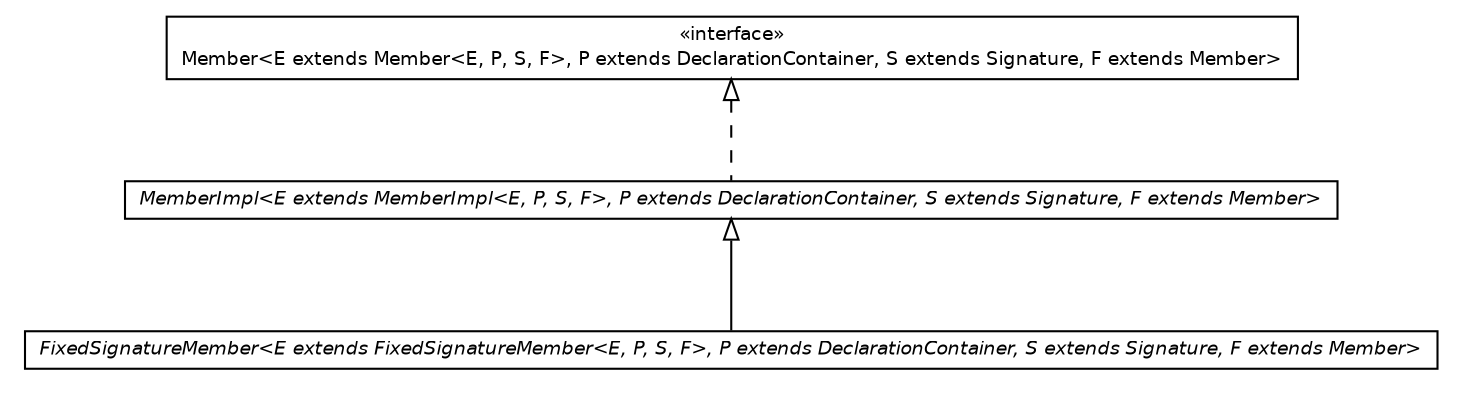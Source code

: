 #!/usr/local/bin/dot
#
# Class diagram 
# Generated by UMLGraph version 5.2 (http://www.umlgraph.org/)
#

digraph G {
	edge [fontname="Helvetica",fontsize=10,labelfontname="Helvetica",labelfontsize=10];
	node [fontname="Helvetica",fontsize=10,shape=plaintext];
	nodesep=0.25;
	ranksep=0.5;
	// chameleon.core.member.MemberImpl<E extends chameleon.core.member.MemberImpl<E, P, S, F>, P extends chameleon.core.declaration.DeclarationContainer, S extends chameleon.core.declaration.Signature, F extends chameleon.core.member.Member>
	c1383 [label=<<table title="chameleon.core.member.MemberImpl" border="0" cellborder="1" cellspacing="0" cellpadding="2" port="p" href="./MemberImpl.html">
		<tr><td><table border="0" cellspacing="0" cellpadding="1">
<tr><td align="center" balign="center"><font face="Helvetica-Oblique"> MemberImpl&lt;E extends MemberImpl&lt;E, P, S, F&gt;, P extends DeclarationContainer, S extends Signature, F extends Member&gt; </font></td></tr>
		</table></td></tr>
		</table>>, fontname="Helvetica", fontcolor="black", fontsize=9.0];
	// chameleon.core.member.Member<E extends chameleon.core.member.Member<E, P, S, F>, P extends chameleon.core.declaration.DeclarationContainer, S extends chameleon.core.declaration.Signature, F extends chameleon.core.member.Member>
	c1384 [label=<<table title="chameleon.core.member.Member" border="0" cellborder="1" cellspacing="0" cellpadding="2" port="p" href="./Member.html">
		<tr><td><table border="0" cellspacing="0" cellpadding="1">
<tr><td align="center" balign="center"> &#171;interface&#187; </td></tr>
<tr><td align="center" balign="center"> Member&lt;E extends Member&lt;E, P, S, F&gt;, P extends DeclarationContainer, S extends Signature, F extends Member&gt; </td></tr>
		</table></td></tr>
		</table>>, fontname="Helvetica", fontcolor="black", fontsize=9.0];
	// chameleon.core.member.FixedSignatureMember<E extends chameleon.core.member.FixedSignatureMember<E, P, S, F>, P extends chameleon.core.declaration.DeclarationContainer, S extends chameleon.core.declaration.Signature, F extends chameleon.core.member.Member>
	c1385 [label=<<table title="chameleon.core.member.FixedSignatureMember" border="0" cellborder="1" cellspacing="0" cellpadding="2" port="p" href="./FixedSignatureMember.html">
		<tr><td><table border="0" cellspacing="0" cellpadding="1">
<tr><td align="center" balign="center"><font face="Helvetica-Oblique"> FixedSignatureMember&lt;E extends FixedSignatureMember&lt;E, P, S, F&gt;, P extends DeclarationContainer, S extends Signature, F extends Member&gt; </font></td></tr>
		</table></td></tr>
		</table>>, fontname="Helvetica", fontcolor="black", fontsize=9.0];
	//chameleon.core.member.MemberImpl<E extends chameleon.core.member.MemberImpl<E, P, S, F>, P extends chameleon.core.declaration.DeclarationContainer, S extends chameleon.core.declaration.Signature, F extends chameleon.core.member.Member> implements chameleon.core.member.Member<E extends chameleon.core.member.Member<E, P, S, F>, P extends chameleon.core.declaration.DeclarationContainer, S extends chameleon.core.declaration.Signature, F extends chameleon.core.member.Member>
	c1384:p -> c1383:p [dir=back,arrowtail=empty,style=dashed];
	//chameleon.core.member.FixedSignatureMember<E extends chameleon.core.member.FixedSignatureMember<E, P, S, F>, P extends chameleon.core.declaration.DeclarationContainer, S extends chameleon.core.declaration.Signature, F extends chameleon.core.member.Member> extends chameleon.core.member.MemberImpl<E, P, S, F>
	c1383:p -> c1385:p [dir=back,arrowtail=empty];
}

